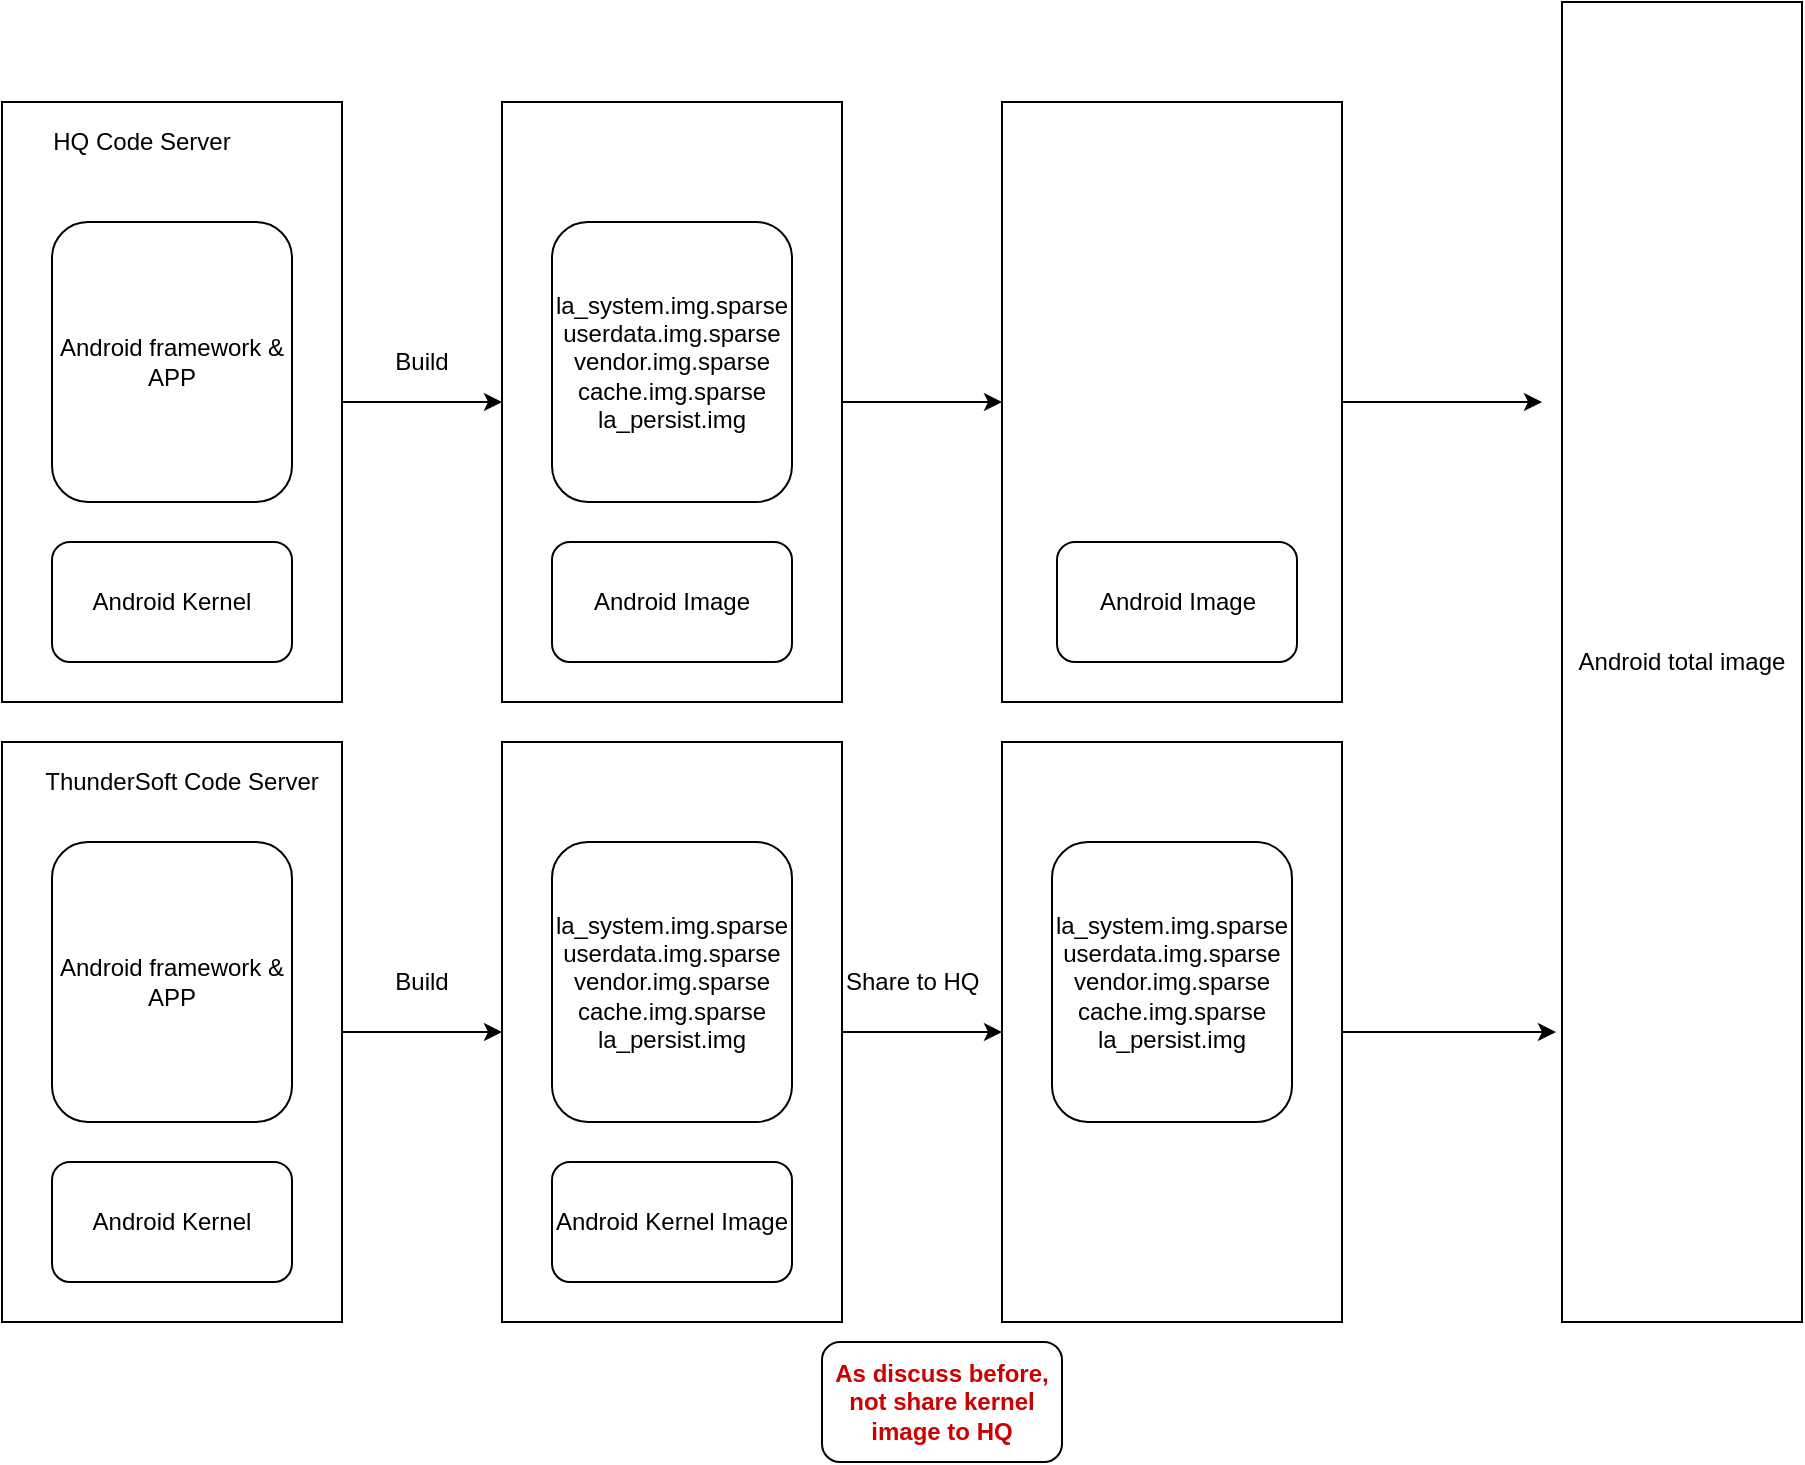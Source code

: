<mxfile version="12.2.2" type="github" pages="1">
  <diagram id="kgOiKqjmY7E-eNFTO_uU" name="Page-1">
    <mxGraphModel dx="1408" dy="748" grid="1" gridSize="10" guides="1" tooltips="1" connect="1" arrows="1" fold="1" page="1" pageScale="1" pageWidth="850" pageHeight="1100" math="0" shadow="0">
      <root>
        <mxCell id="0"/>
        <mxCell id="1" parent="0"/>
        <mxCell id="LInNzG0QfI24UNhKXFxT-13" value="" style="edgeStyle=orthogonalEdgeStyle;rounded=0;orthogonalLoop=1;jettySize=auto;html=1;" edge="1" parent="1" source="LInNzG0QfI24UNhKXFxT-1" target="LInNzG0QfI24UNhKXFxT-12">
          <mxGeometry relative="1" as="geometry"/>
        </mxCell>
        <mxCell id="LInNzG0QfI24UNhKXFxT-1" value="" style="rounded=0;whiteSpace=wrap;html=1;" vertex="1" parent="1">
          <mxGeometry x="160" y="240" width="170" height="300" as="geometry"/>
        </mxCell>
        <mxCell id="LInNzG0QfI24UNhKXFxT-42" value="" style="edgeStyle=orthogonalEdgeStyle;rounded=0;orthogonalLoop=1;jettySize=auto;html=1;fontColor=#CC0000;" edge="1" parent="1" source="LInNzG0QfI24UNhKXFxT-12" target="LInNzG0QfI24UNhKXFxT-41">
          <mxGeometry relative="1" as="geometry"/>
        </mxCell>
        <mxCell id="LInNzG0QfI24UNhKXFxT-12" value="" style="rounded=0;whiteSpace=wrap;html=1;" vertex="1" parent="1">
          <mxGeometry x="410" y="240" width="170" height="300" as="geometry"/>
        </mxCell>
        <mxCell id="LInNzG0QfI24UNhKXFxT-43" style="edgeStyle=orthogonalEdgeStyle;rounded=0;orthogonalLoop=1;jettySize=auto;html=1;exitX=1;exitY=0.5;exitDx=0;exitDy=0;fontColor=#CC0000;" edge="1" parent="1" source="LInNzG0QfI24UNhKXFxT-41">
          <mxGeometry relative="1" as="geometry">
            <mxPoint x="930" y="390" as="targetPoint"/>
          </mxGeometry>
        </mxCell>
        <mxCell id="LInNzG0QfI24UNhKXFxT-41" value="" style="rounded=0;whiteSpace=wrap;html=1;" vertex="1" parent="1">
          <mxGeometry x="660" y="240" width="170" height="300" as="geometry"/>
        </mxCell>
        <mxCell id="LInNzG0QfI24UNhKXFxT-4" value="Android framework &amp;amp; APP" style="rounded=1;whiteSpace=wrap;html=1;" vertex="1" parent="1">
          <mxGeometry x="185" y="300" width="120" height="140" as="geometry"/>
        </mxCell>
        <mxCell id="LInNzG0QfI24UNhKXFxT-5" value="Android Kernel" style="rounded=1;whiteSpace=wrap;html=1;" vertex="1" parent="1">
          <mxGeometry x="185" y="460" width="120" height="60" as="geometry"/>
        </mxCell>
        <mxCell id="LInNzG0QfI24UNhKXFxT-16" value="" style="edgeStyle=orthogonalEdgeStyle;rounded=0;orthogonalLoop=1;jettySize=auto;html=1;" edge="1" parent="1" source="LInNzG0QfI24UNhKXFxT-6" target="LInNzG0QfI24UNhKXFxT-15">
          <mxGeometry relative="1" as="geometry"/>
        </mxCell>
        <mxCell id="LInNzG0QfI24UNhKXFxT-6" value="" style="rounded=0;whiteSpace=wrap;html=1;" vertex="1" parent="1">
          <mxGeometry x="160" y="560" width="170" height="290" as="geometry"/>
        </mxCell>
        <mxCell id="LInNzG0QfI24UNhKXFxT-21" value="" style="edgeStyle=orthogonalEdgeStyle;rounded=0;orthogonalLoop=1;jettySize=auto;html=1;" edge="1" parent="1" source="LInNzG0QfI24UNhKXFxT-15" target="LInNzG0QfI24UNhKXFxT-20">
          <mxGeometry relative="1" as="geometry"/>
        </mxCell>
        <mxCell id="LInNzG0QfI24UNhKXFxT-15" value="" style="rounded=0;whiteSpace=wrap;html=1;" vertex="1" parent="1">
          <mxGeometry x="410" y="560" width="170" height="290" as="geometry"/>
        </mxCell>
        <mxCell id="LInNzG0QfI24UNhKXFxT-25" style="edgeStyle=orthogonalEdgeStyle;rounded=0;orthogonalLoop=1;jettySize=auto;html=1;exitX=1;exitY=0.5;exitDx=0;exitDy=0;" edge="1" parent="1" source="LInNzG0QfI24UNhKXFxT-20">
          <mxGeometry relative="1" as="geometry">
            <mxPoint x="937" y="705" as="targetPoint"/>
          </mxGeometry>
        </mxCell>
        <mxCell id="LInNzG0QfI24UNhKXFxT-20" value="" style="rounded=0;whiteSpace=wrap;html=1;" vertex="1" parent="1">
          <mxGeometry x="660" y="560" width="170" height="290" as="geometry"/>
        </mxCell>
        <mxCell id="LInNzG0QfI24UNhKXFxT-7" value="&lt;span style=&quot;white-space: normal&quot;&gt;Android framework &amp;amp; APP&lt;/span&gt;" style="rounded=1;whiteSpace=wrap;html=1;" vertex="1" parent="1">
          <mxGeometry x="185" y="610" width="120" height="140" as="geometry"/>
        </mxCell>
        <mxCell id="LInNzG0QfI24UNhKXFxT-8" value="Android Kernel" style="rounded=1;whiteSpace=wrap;html=1;" vertex="1" parent="1">
          <mxGeometry x="185" y="770" width="120" height="60" as="geometry"/>
        </mxCell>
        <mxCell id="LInNzG0QfI24UNhKXFxT-10" value="HQ Code Server" style="text;html=1;strokeColor=none;fillColor=none;align=center;verticalAlign=middle;whiteSpace=wrap;rounded=0;" vertex="1" parent="1">
          <mxGeometry x="180" y="250" width="100" height="20" as="geometry"/>
        </mxCell>
        <mxCell id="LInNzG0QfI24UNhKXFxT-11" value="ThunderSoft Code Server" style="text;html=1;strokeColor=none;fillColor=none;align=center;verticalAlign=middle;whiteSpace=wrap;rounded=0;" vertex="1" parent="1">
          <mxGeometry x="180" y="570" width="140" height="20" as="geometry"/>
        </mxCell>
        <mxCell id="LInNzG0QfI24UNhKXFxT-14" value="Build" style="text;html=1;strokeColor=none;fillColor=none;align=center;verticalAlign=middle;whiteSpace=wrap;rounded=0;" vertex="1" parent="1">
          <mxGeometry x="350" y="360" width="40" height="20" as="geometry"/>
        </mxCell>
        <mxCell id="LInNzG0QfI24UNhKXFxT-17" value="Build" style="text;html=1;strokeColor=none;fillColor=none;align=center;verticalAlign=middle;whiteSpace=wrap;rounded=0;" vertex="1" parent="1">
          <mxGeometry x="350" y="670" width="40" height="20" as="geometry"/>
        </mxCell>
        <mxCell id="LInNzG0QfI24UNhKXFxT-22" value="Share to HQ" style="text;html=1;resizable=0;points=[];autosize=1;align=left;verticalAlign=top;spacingTop=-4;" vertex="1" parent="1">
          <mxGeometry x="580" y="670" width="80" height="20" as="geometry"/>
        </mxCell>
        <mxCell id="LInNzG0QfI24UNhKXFxT-24" value="Android total image" style="rounded=0;whiteSpace=wrap;html=1;" vertex="1" parent="1">
          <mxGeometry x="940" y="190" width="120" height="660" as="geometry"/>
        </mxCell>
        <mxCell id="LInNzG0QfI24UNhKXFxT-29" value="Android Image" style="rounded=1;whiteSpace=wrap;html=1;" vertex="1" parent="1">
          <mxGeometry x="435" y="460" width="120" height="60" as="geometry"/>
        </mxCell>
        <mxCell id="LInNzG0QfI24UNhKXFxT-30" value="&lt;div&gt;la_system.img.sparse&lt;/div&gt;&lt;div&gt;userdata.img.sparse&lt;/div&gt;&lt;div&gt;vendor.img.sparse&lt;/div&gt;&lt;div&gt;cache.img.sparse&lt;/div&gt;&lt;div&gt;la_persist.img&lt;/div&gt;" style="rounded=1;whiteSpace=wrap;html=1;" vertex="1" parent="1">
          <mxGeometry x="435" y="610" width="120" height="140" as="geometry"/>
        </mxCell>
        <mxCell id="LInNzG0QfI24UNhKXFxT-31" value="Android Kernel Image" style="rounded=1;whiteSpace=wrap;html=1;" vertex="1" parent="1">
          <mxGeometry x="435" y="770" width="120" height="60" as="geometry"/>
        </mxCell>
        <mxCell id="LInNzG0QfI24UNhKXFxT-33" value="&lt;div&gt;la_system.img.sparse&lt;/div&gt;&lt;div&gt;userdata.img.sparse&lt;/div&gt;&lt;div&gt;vendor.img.sparse&lt;/div&gt;&lt;div&gt;cache.img.sparse&lt;/div&gt;&lt;div&gt;la_persist.img&lt;/div&gt;" style="rounded=1;whiteSpace=wrap;html=1;" vertex="1" parent="1">
          <mxGeometry x="685" y="610" width="120" height="140" as="geometry"/>
        </mxCell>
        <mxCell id="LInNzG0QfI24UNhKXFxT-34" value="&lt;span style=&quot;&quot;&gt;As discuss before, not share kernel image to HQ&lt;/span&gt;" style="rounded=1;whiteSpace=wrap;html=1;fontColor=#CC0000;fontStyle=1" vertex="1" parent="1">
          <mxGeometry x="570" y="860" width="120" height="60" as="geometry"/>
        </mxCell>
        <mxCell id="LInNzG0QfI24UNhKXFxT-40" value="&lt;div&gt;la_system.img.sparse&lt;/div&gt;&lt;div&gt;userdata.img.sparse&lt;/div&gt;&lt;div&gt;vendor.img.sparse&lt;/div&gt;&lt;div&gt;cache.img.sparse&lt;/div&gt;&lt;div&gt;la_persist.img&lt;/div&gt;" style="rounded=1;whiteSpace=wrap;html=1;" vertex="1" parent="1">
          <mxGeometry x="435" y="300" width="120" height="140" as="geometry"/>
        </mxCell>
        <mxCell id="LInNzG0QfI24UNhKXFxT-44" value="Android Image" style="rounded=1;whiteSpace=wrap;html=1;" vertex="1" parent="1">
          <mxGeometry x="687.5" y="460" width="120" height="60" as="geometry"/>
        </mxCell>
      </root>
    </mxGraphModel>
  </diagram>
</mxfile>
